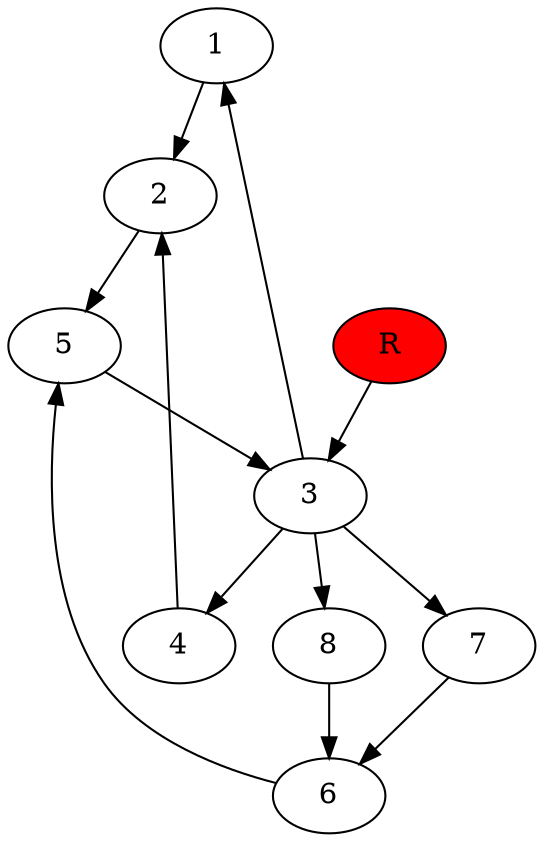 digraph prb9972 {
	1
	2
	3
	4
	5
	6
	7
	8
	R [fillcolor="#ff0000" style=filled]
	1 -> 2
	2 -> 5
	3 -> 1
	3 -> 4
	3 -> 7
	3 -> 8
	4 -> 2
	5 -> 3
	6 -> 5
	7 -> 6
	8 -> 6
	R -> 3
}

